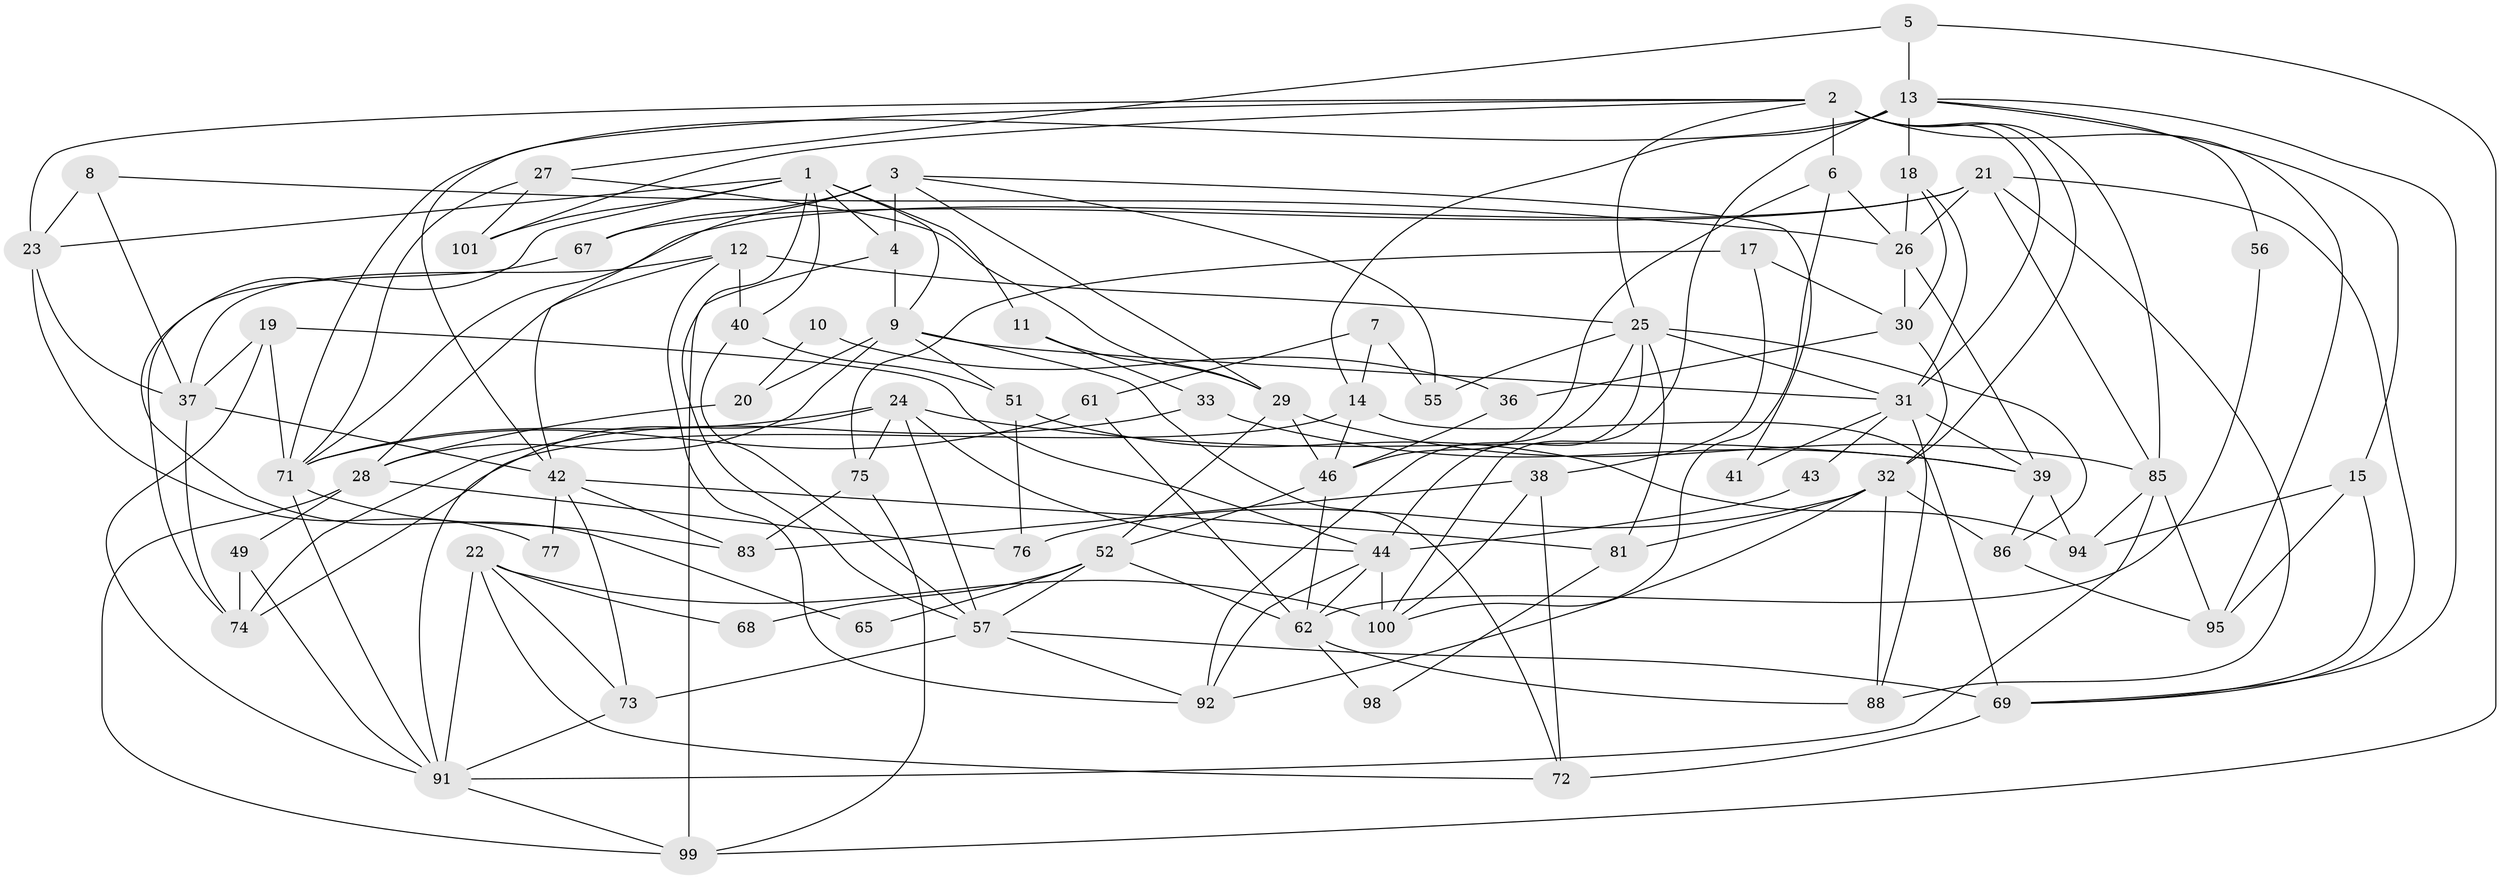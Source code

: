 // original degree distribution, {3: 0.29245283018867924, 6: 0.10377358490566038, 4: 0.27358490566037735, 2: 0.11320754716981132, 5: 0.16981132075471697, 7: 0.04716981132075472}
// Generated by graph-tools (version 1.1) at 2025/11/02/27/25 16:11:17]
// undirected, 74 vertices, 173 edges
graph export_dot {
graph [start="1"]
  node [color=gray90,style=filled];
  1 [super="+35"];
  2 [super="+16"];
  3 [super="+54"];
  4 [super="+45"];
  5;
  6;
  7 [super="+84"];
  8;
  9 [super="+97"];
  10;
  11;
  12 [super="+70"];
  13 [super="+82"];
  14 [super="+34"];
  15;
  17 [super="+79"];
  18 [super="+60"];
  19;
  20;
  21 [super="+63"];
  22 [super="+80"];
  23;
  24 [super="+106"];
  25 [super="+103"];
  26 [super="+53"];
  27;
  28 [super="+47"];
  29 [super="+48"];
  30;
  31 [super="+90"];
  32 [super="+50"];
  33;
  36;
  37 [super="+58"];
  38;
  39 [super="+59"];
  40;
  41;
  42 [super="+64"];
  43;
  44 [super="+89"];
  46 [super="+66"];
  49;
  51;
  52;
  55;
  56;
  57 [super="+93"];
  61;
  62 [super="+78"];
  65;
  67;
  68;
  69;
  71 [super="+96"];
  72 [super="+104"];
  73;
  74 [super="+87"];
  75;
  76;
  77 [super="+102"];
  81;
  83;
  85;
  86;
  88;
  91 [super="+105"];
  92;
  94;
  95;
  98;
  99;
  100;
  101;
  1 -- 4;
  1 -- 9;
  1 -- 65;
  1 -- 101;
  1 -- 23;
  1 -- 40;
  1 -- 57;
  1 -- 11;
  2 -- 95;
  2 -- 25;
  2 -- 31;
  2 -- 32;
  2 -- 23;
  2 -- 101;
  2 -- 6;
  2 -- 85;
  2 -- 42;
  3 -- 42;
  3 -- 4 [weight=2];
  3 -- 67;
  3 -- 55;
  3 -- 41;
  3 -- 29;
  4 -- 99;
  4 -- 9;
  5 -- 27;
  5 -- 99;
  5 -- 13;
  6 -- 26;
  6 -- 100;
  6 -- 46;
  7 -- 55;
  7 -- 61;
  7 -- 14;
  8 -- 23;
  8 -- 26;
  8 -- 37;
  9 -- 20;
  9 -- 28;
  9 -- 51;
  9 -- 72;
  9 -- 31;
  10 -- 36;
  10 -- 20;
  11 -- 29;
  11 -- 33;
  12 -- 92;
  12 -- 37;
  12 -- 28;
  12 -- 40;
  12 -- 25;
  13 -- 69;
  13 -- 14;
  13 -- 18;
  13 -- 100;
  13 -- 71;
  13 -- 56;
  13 -- 15;
  14 -- 69 [weight=2];
  14 -- 46;
  14 -- 74;
  15 -- 69;
  15 -- 95;
  15 -- 94;
  17 -- 38;
  17 -- 75;
  17 -- 30;
  18 -- 31;
  18 -- 30;
  18 -- 26;
  19 -- 44;
  19 -- 37;
  19 -- 71;
  19 -- 91;
  20 -- 28;
  21 -- 69;
  21 -- 71;
  21 -- 67;
  21 -- 85;
  21 -- 88;
  21 -- 26;
  22 -- 73;
  22 -- 100;
  22 -- 68;
  22 -- 91;
  22 -- 72;
  23 -- 77;
  23 -- 37;
  24 -- 57;
  24 -- 75;
  24 -- 91;
  24 -- 44;
  24 -- 71;
  24 -- 39;
  25 -- 92;
  25 -- 44;
  25 -- 55;
  25 -- 81;
  25 -- 86;
  25 -- 31;
  26 -- 30;
  26 -- 39;
  27 -- 101;
  27 -- 29;
  27 -- 71;
  28 -- 99;
  28 -- 49;
  28 -- 76;
  29 -- 52;
  29 -- 46;
  29 -- 85;
  30 -- 32;
  30 -- 36;
  31 -- 39;
  31 -- 88;
  31 -- 41;
  31 -- 43;
  32 -- 92;
  32 -- 81;
  32 -- 86;
  32 -- 88;
  32 -- 76;
  33 -- 39;
  33 -- 74;
  36 -- 46;
  37 -- 74;
  37 -- 42;
  38 -- 83;
  38 -- 100;
  38 -- 72 [weight=2];
  39 -- 94;
  39 -- 86;
  40 -- 51;
  40 -- 57;
  42 -- 73;
  42 -- 77;
  42 -- 81;
  42 -- 83;
  43 -- 44;
  44 -- 62;
  44 -- 100 [weight=2];
  44 -- 92;
  46 -- 62;
  46 -- 52;
  49 -- 91;
  49 -- 74;
  51 -- 76;
  51 -- 94;
  52 -- 65;
  52 -- 68;
  52 -- 62;
  52 -- 57;
  56 -- 62;
  57 -- 69;
  57 -- 73;
  57 -- 92;
  61 -- 62;
  61 -- 71;
  62 -- 98;
  62 -- 88;
  67 -- 74;
  69 -- 72;
  71 -- 83;
  71 -- 91;
  73 -- 91;
  75 -- 99;
  75 -- 83;
  81 -- 98;
  85 -- 91;
  85 -- 94;
  85 -- 95;
  86 -- 95;
  91 -- 99;
}
